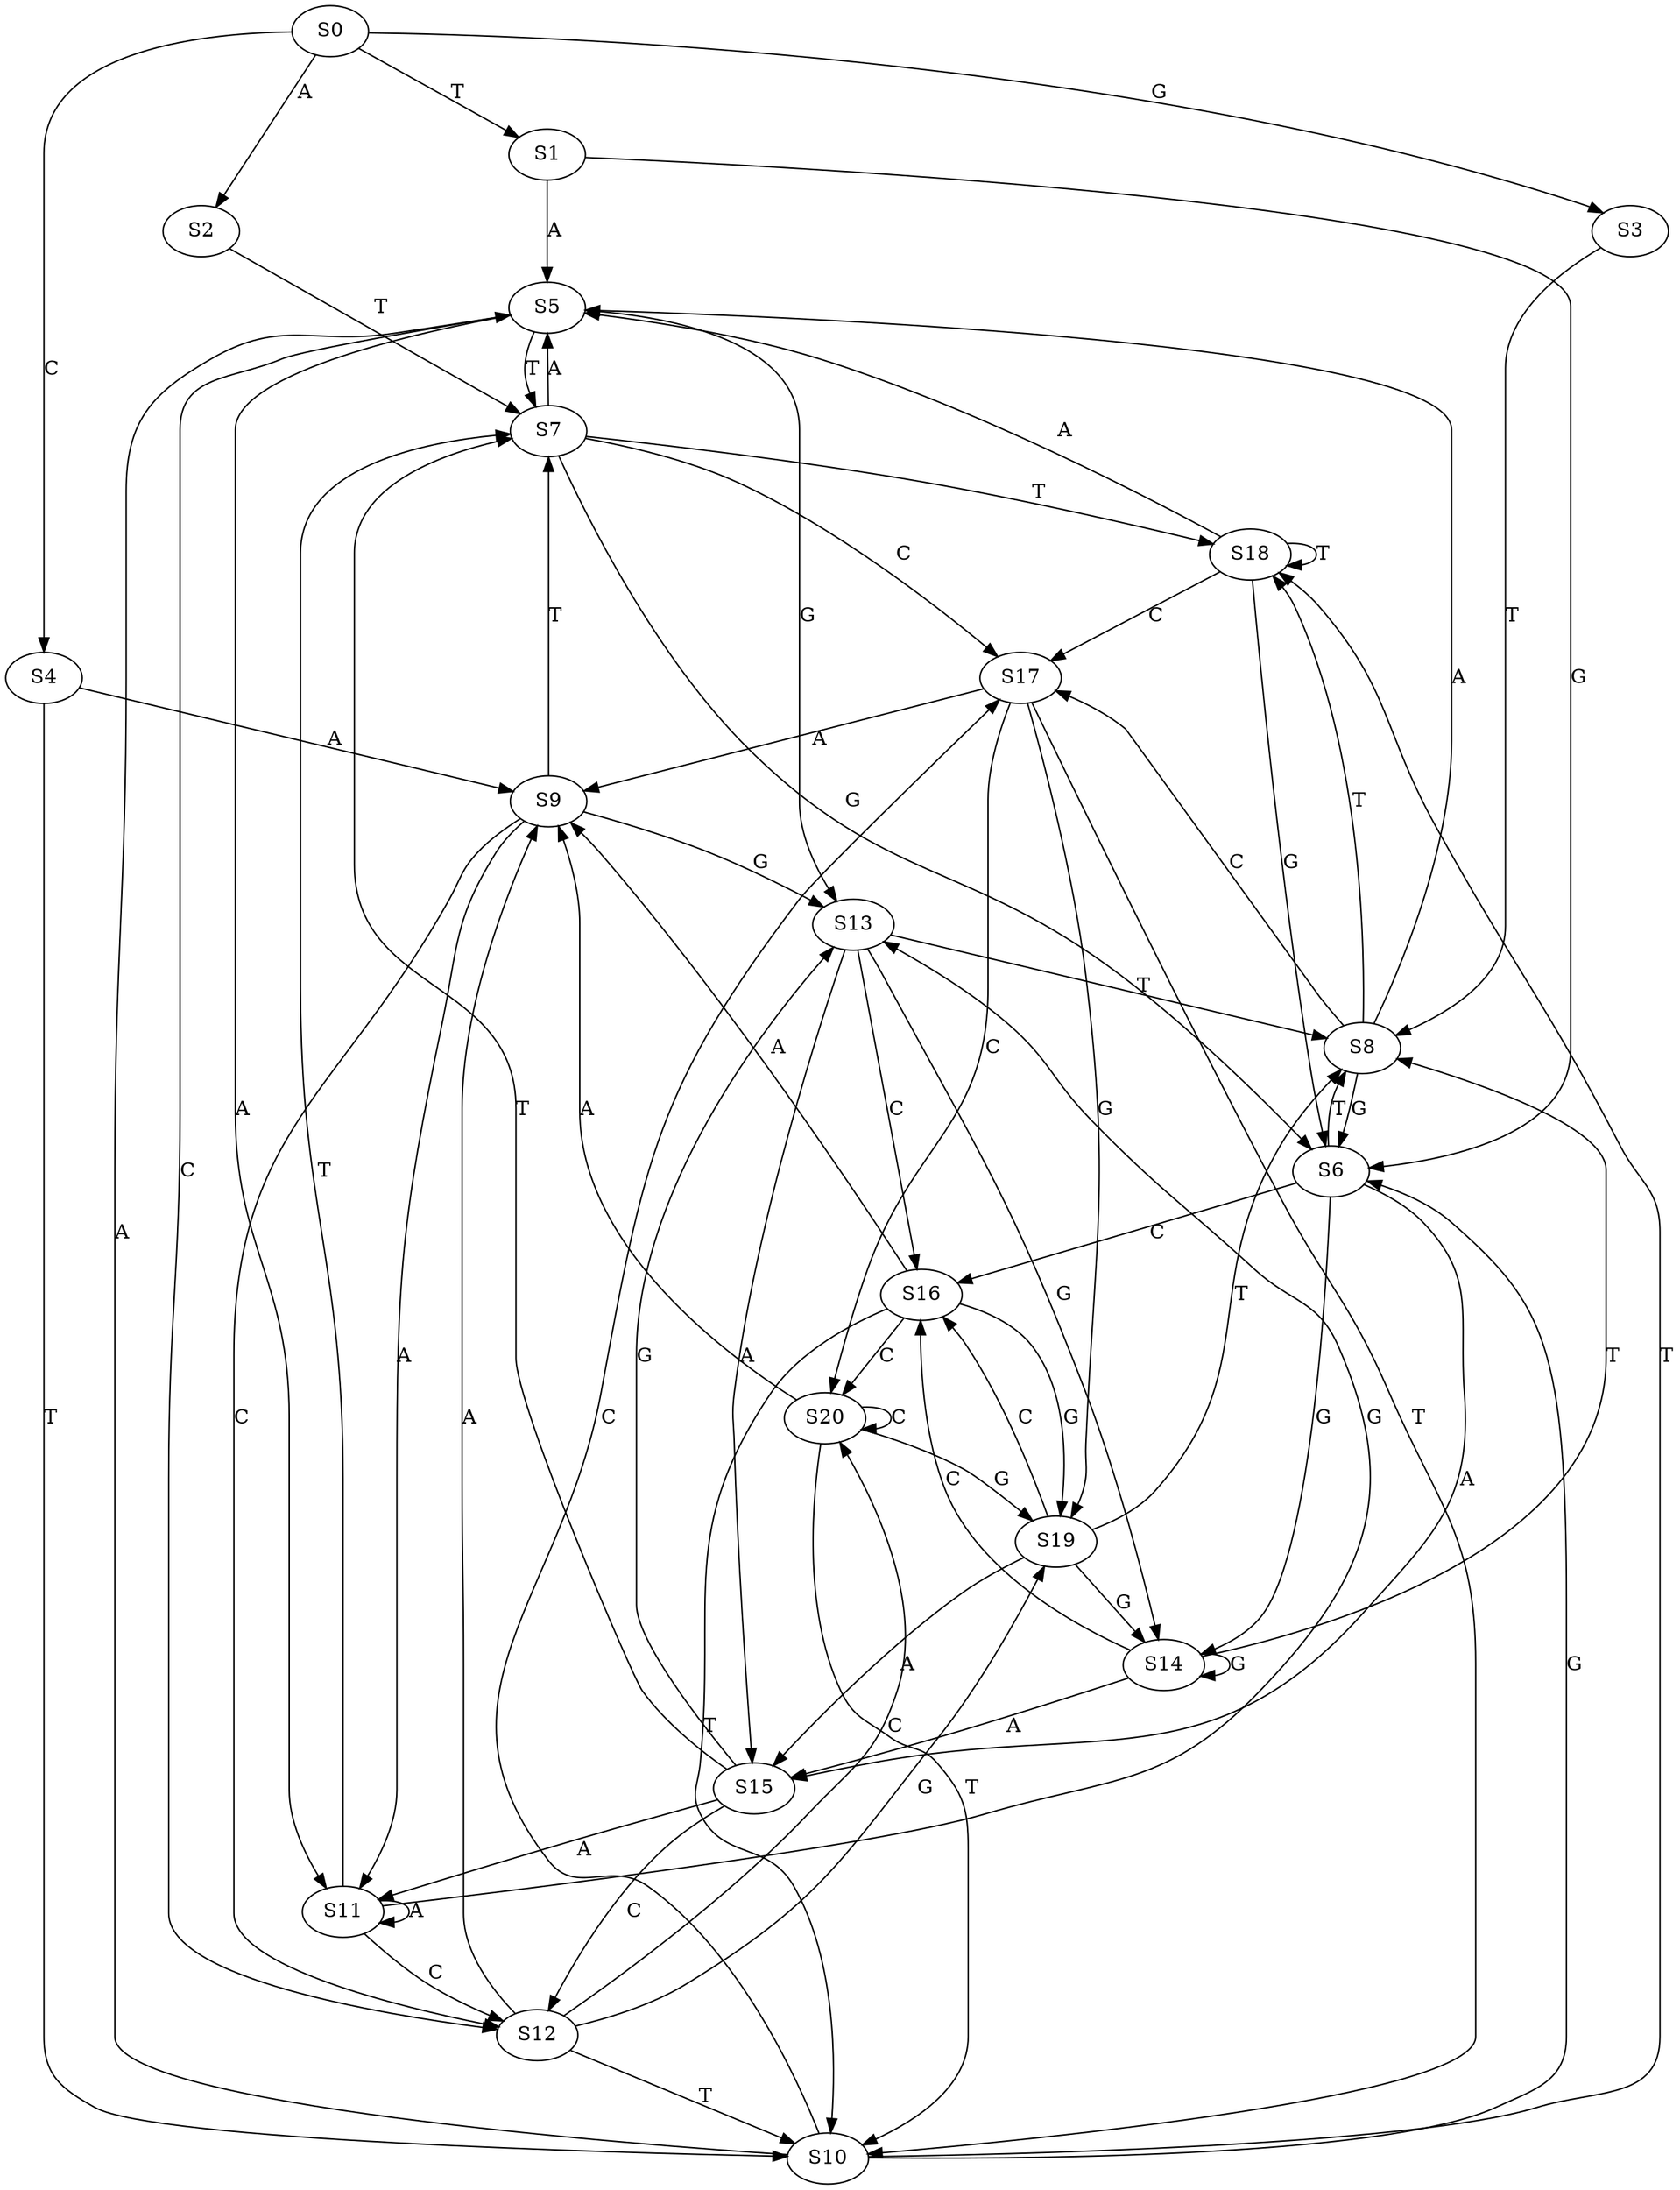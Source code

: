 strict digraph  {
	S0 -> S1 [ label = T ];
	S0 -> S2 [ label = A ];
	S0 -> S3 [ label = G ];
	S0 -> S4 [ label = C ];
	S1 -> S5 [ label = A ];
	S1 -> S6 [ label = G ];
	S2 -> S7 [ label = T ];
	S3 -> S8 [ label = T ];
	S4 -> S9 [ label = A ];
	S4 -> S10 [ label = T ];
	S5 -> S11 [ label = A ];
	S5 -> S7 [ label = T ];
	S5 -> S12 [ label = C ];
	S5 -> S13 [ label = G ];
	S6 -> S14 [ label = G ];
	S6 -> S8 [ label = T ];
	S6 -> S15 [ label = A ];
	S6 -> S16 [ label = C ];
	S7 -> S5 [ label = A ];
	S7 -> S6 [ label = G ];
	S7 -> S17 [ label = C ];
	S7 -> S18 [ label = T ];
	S8 -> S18 [ label = T ];
	S8 -> S6 [ label = G ];
	S8 -> S17 [ label = C ];
	S8 -> S5 [ label = A ];
	S9 -> S11 [ label = A ];
	S9 -> S12 [ label = C ];
	S9 -> S7 [ label = T ];
	S9 -> S13 [ label = G ];
	S10 -> S6 [ label = G ];
	S10 -> S17 [ label = C ];
	S10 -> S18 [ label = T ];
	S10 -> S5 [ label = A ];
	S11 -> S13 [ label = G ];
	S11 -> S11 [ label = A ];
	S11 -> S12 [ label = C ];
	S11 -> S7 [ label = T ];
	S12 -> S19 [ label = G ];
	S12 -> S9 [ label = A ];
	S12 -> S20 [ label = C ];
	S12 -> S10 [ label = T ];
	S13 -> S14 [ label = G ];
	S13 -> S15 [ label = A ];
	S13 -> S8 [ label = T ];
	S13 -> S16 [ label = C ];
	S14 -> S8 [ label = T ];
	S14 -> S15 [ label = A ];
	S14 -> S14 [ label = G ];
	S14 -> S16 [ label = C ];
	S15 -> S13 [ label = G ];
	S15 -> S7 [ label = T ];
	S15 -> S11 [ label = A ];
	S15 -> S12 [ label = C ];
	S16 -> S9 [ label = A ];
	S16 -> S20 [ label = C ];
	S16 -> S10 [ label = T ];
	S16 -> S19 [ label = G ];
	S17 -> S10 [ label = T ];
	S17 -> S9 [ label = A ];
	S17 -> S19 [ label = G ];
	S17 -> S20 [ label = C ];
	S18 -> S17 [ label = C ];
	S18 -> S18 [ label = T ];
	S18 -> S6 [ label = G ];
	S18 -> S5 [ label = A ];
	S19 -> S8 [ label = T ];
	S19 -> S14 [ label = G ];
	S19 -> S15 [ label = A ];
	S19 -> S16 [ label = C ];
	S20 -> S19 [ label = G ];
	S20 -> S20 [ label = C ];
	S20 -> S9 [ label = A ];
	S20 -> S10 [ label = T ];
}
